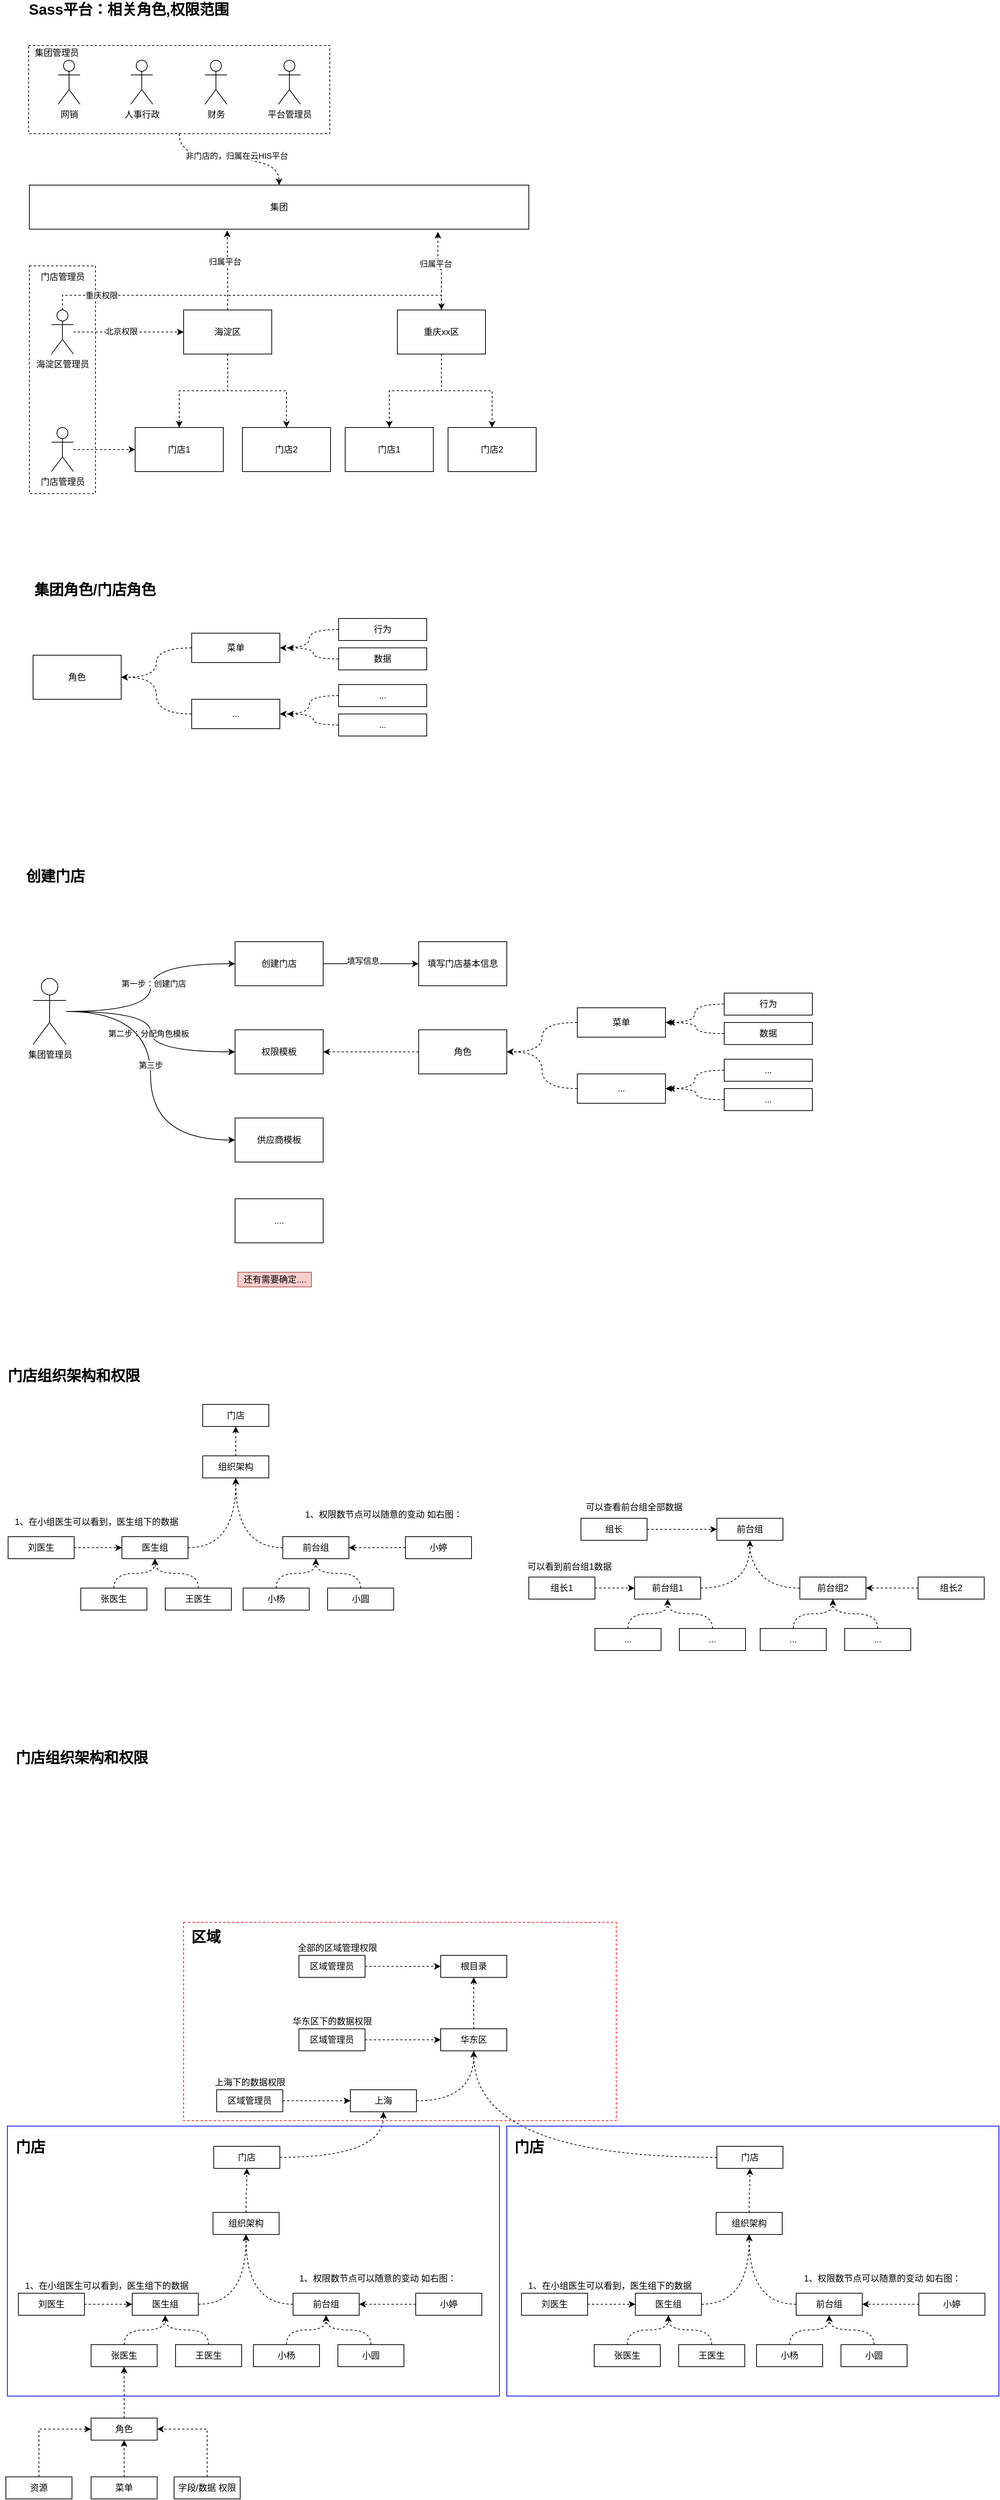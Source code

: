 <mxfile version="14.7.3" type="github">
  <diagram id="Bi-gjdyY0U7LMDahLdrq" name="第 1 页">
    <mxGraphModel dx="1127" dy="714" grid="1" gridSize="10" guides="1" tooltips="1" connect="1" arrows="1" fold="1" page="1" pageScale="1" pageWidth="827" pageHeight="1169" math="0" shadow="0">
      <root>
        <mxCell id="0" />
        <mxCell id="1" parent="0" />
        <mxCell id="o5gB7QCE0i1BiTsnKh6P-125" value="" style="rounded=0;whiteSpace=wrap;html=1;dashed=1;strokeColor=#FF0000;" vertex="1" parent="1">
          <mxGeometry x="290" y="2695" width="589" height="270" as="geometry" />
        </mxCell>
        <mxCell id="o5gB7QCE0i1BiTsnKh6P-124" value="" style="rounded=0;whiteSpace=wrap;html=1;strokeColor=#0000FF;" vertex="1" parent="1">
          <mxGeometry x="730" y="2972.5" width="670" height="367.5" as="geometry" />
        </mxCell>
        <mxCell id="o5gB7QCE0i1BiTsnKh6P-123" value="" style="rounded=0;whiteSpace=wrap;html=1;strokeColor=#0000FF;" vertex="1" parent="1">
          <mxGeometry x="50" y="2972.5" width="670" height="367.5" as="geometry" />
        </mxCell>
        <mxCell id="veMKRvSVrepSbo2_GfH5-52" value="" style="rounded=0;whiteSpace=wrap;html=1;dashed=1;" parent="1" vertex="1">
          <mxGeometry x="80" y="440" width="90" height="310" as="geometry" />
        </mxCell>
        <mxCell id="veMKRvSVrepSbo2_GfH5-7" style="edgeStyle=orthogonalEdgeStyle;rounded=0;orthogonalLoop=1;jettySize=auto;html=1;entryX=0.5;entryY=0;entryDx=0;entryDy=0;dashed=1;" parent="1" source="veMKRvSVrepSbo2_GfH5-1" target="veMKRvSVrepSbo2_GfH5-4" edge="1">
          <mxGeometry relative="1" as="geometry" />
        </mxCell>
        <mxCell id="veMKRvSVrepSbo2_GfH5-8" style="edgeStyle=orthogonalEdgeStyle;rounded=0;orthogonalLoop=1;jettySize=auto;html=1;dashed=1;" parent="1" source="veMKRvSVrepSbo2_GfH5-1" target="veMKRvSVrepSbo2_GfH5-5" edge="1">
          <mxGeometry relative="1" as="geometry" />
        </mxCell>
        <mxCell id="veMKRvSVrepSbo2_GfH5-55" style="edgeStyle=orthogonalEdgeStyle;rounded=0;orthogonalLoop=1;jettySize=auto;html=1;entryX=0.396;entryY=1.03;entryDx=0;entryDy=0;entryPerimeter=0;dashed=1;" parent="1" source="veMKRvSVrepSbo2_GfH5-1" target="veMKRvSVrepSbo2_GfH5-15" edge="1">
          <mxGeometry relative="1" as="geometry" />
        </mxCell>
        <mxCell id="veMKRvSVrepSbo2_GfH5-56" value="归属平台" style="edgeLabel;html=1;align=center;verticalAlign=middle;resizable=0;points=[];" parent="veMKRvSVrepSbo2_GfH5-55" vertex="1" connectable="0">
          <mxGeometry x="0.243" y="4" relative="1" as="geometry">
            <mxPoint y="1" as="offset" />
          </mxGeometry>
        </mxCell>
        <mxCell id="veMKRvSVrepSbo2_GfH5-1" value="海淀区" style="rounded=0;whiteSpace=wrap;html=1;" parent="1" vertex="1">
          <mxGeometry x="290" y="500" width="120" height="60" as="geometry" />
        </mxCell>
        <mxCell id="veMKRvSVrepSbo2_GfH5-32" value="" style="edgeStyle=orthogonalEdgeStyle;rounded=0;orthogonalLoop=1;jettySize=auto;html=1;dashed=1;" parent="1" source="veMKRvSVrepSbo2_GfH5-2" target="veMKRvSVrepSbo2_GfH5-31" edge="1">
          <mxGeometry relative="1" as="geometry" />
        </mxCell>
        <mxCell id="veMKRvSVrepSbo2_GfH5-33" style="edgeStyle=orthogonalEdgeStyle;rounded=0;orthogonalLoop=1;jettySize=auto;html=1;entryX=0.5;entryY=0;entryDx=0;entryDy=0;dashed=1;" parent="1" source="veMKRvSVrepSbo2_GfH5-2" target="veMKRvSVrepSbo2_GfH5-30" edge="1">
          <mxGeometry relative="1" as="geometry" />
        </mxCell>
        <mxCell id="veMKRvSVrepSbo2_GfH5-49" style="edgeStyle=orthogonalEdgeStyle;rounded=0;orthogonalLoop=1;jettySize=auto;html=1;entryX=0.818;entryY=1.061;entryDx=0;entryDy=0;entryPerimeter=0;dashed=1;" parent="1" source="veMKRvSVrepSbo2_GfH5-2" target="veMKRvSVrepSbo2_GfH5-15" edge="1">
          <mxGeometry relative="1" as="geometry" />
        </mxCell>
        <mxCell id="veMKRvSVrepSbo2_GfH5-51" value="归属平台" style="edgeLabel;html=1;align=center;verticalAlign=middle;resizable=0;points=[];" parent="veMKRvSVrepSbo2_GfH5-49" vertex="1" connectable="0">
          <mxGeometry x="0.283" y="3" relative="1" as="geometry">
            <mxPoint y="3" as="offset" />
          </mxGeometry>
        </mxCell>
        <mxCell id="veMKRvSVrepSbo2_GfH5-2" value="重庆xx区" style="rounded=0;whiteSpace=wrap;html=1;" parent="1" vertex="1">
          <mxGeometry x="581" y="500" width="120" height="60" as="geometry" />
        </mxCell>
        <mxCell id="veMKRvSVrepSbo2_GfH5-4" value="门店1" style="rounded=0;whiteSpace=wrap;html=1;" parent="1" vertex="1">
          <mxGeometry x="224" y="660" width="120" height="60" as="geometry" />
        </mxCell>
        <mxCell id="veMKRvSVrepSbo2_GfH5-5" value="门店2" style="rounded=0;whiteSpace=wrap;html=1;" parent="1" vertex="1">
          <mxGeometry x="370" y="660" width="120" height="60" as="geometry" />
        </mxCell>
        <mxCell id="veMKRvSVrepSbo2_GfH5-14" style="edgeStyle=orthogonalEdgeStyle;rounded=0;orthogonalLoop=1;jettySize=auto;html=1;entryX=0;entryY=0.5;entryDx=0;entryDy=0;dashed=1;" parent="1" source="veMKRvSVrepSbo2_GfH5-10" target="veMKRvSVrepSbo2_GfH5-1" edge="1">
          <mxGeometry relative="1" as="geometry" />
        </mxCell>
        <mxCell id="veMKRvSVrepSbo2_GfH5-35" value="北京权限" style="edgeLabel;html=1;align=center;verticalAlign=middle;resizable=0;points=[];" parent="veMKRvSVrepSbo2_GfH5-14" vertex="1" connectable="0">
          <mxGeometry x="-0.141" y="1" relative="1" as="geometry">
            <mxPoint as="offset" />
          </mxGeometry>
        </mxCell>
        <mxCell id="veMKRvSVrepSbo2_GfH5-45" style="edgeStyle=orthogonalEdgeStyle;rounded=0;orthogonalLoop=1;jettySize=auto;html=1;entryX=0.5;entryY=0;entryDx=0;entryDy=0;dashed=1;" parent="1" source="veMKRvSVrepSbo2_GfH5-10" target="veMKRvSVrepSbo2_GfH5-2" edge="1">
          <mxGeometry relative="1" as="geometry">
            <Array as="points">
              <mxPoint x="190" y="480" />
              <mxPoint x="640" y="480" />
            </Array>
          </mxGeometry>
        </mxCell>
        <mxCell id="veMKRvSVrepSbo2_GfH5-47" value="重庆权限" style="edgeLabel;html=1;align=center;verticalAlign=middle;resizable=0;points=[];" parent="veMKRvSVrepSbo2_GfH5-45" vertex="1" connectable="0">
          <mxGeometry x="-0.737" y="1" relative="1" as="geometry">
            <mxPoint y="1" as="offset" />
          </mxGeometry>
        </mxCell>
        <mxCell id="veMKRvSVrepSbo2_GfH5-10" value="&lt;span&gt;海淀区管理员&lt;/span&gt;" style="shape=umlActor;verticalLabelPosition=bottom;verticalAlign=top;html=1;outlineConnect=0;" parent="1" vertex="1">
          <mxGeometry x="110" y="500" width="30" height="60" as="geometry" />
        </mxCell>
        <mxCell id="veMKRvSVrepSbo2_GfH5-15" value="集团" style="rounded=0;whiteSpace=wrap;html=1;" parent="1" vertex="1">
          <mxGeometry x="80" y="330" width="680" height="60" as="geometry" />
        </mxCell>
        <mxCell id="veMKRvSVrepSbo2_GfH5-23" value="" style="group" parent="1" vertex="1" connectable="0">
          <mxGeometry x="79" y="140" width="410" height="120" as="geometry" />
        </mxCell>
        <mxCell id="veMKRvSVrepSbo2_GfH5-22" value="" style="rounded=0;whiteSpace=wrap;html=1;dashed=1;" parent="veMKRvSVrepSbo2_GfH5-23" vertex="1">
          <mxGeometry width="410" height="120" as="geometry" />
        </mxCell>
        <mxCell id="veMKRvSVrepSbo2_GfH5-18" value="网销" style="shape=umlActor;verticalLabelPosition=bottom;verticalAlign=top;html=1;outlineConnect=0;" parent="veMKRvSVrepSbo2_GfH5-23" vertex="1">
          <mxGeometry x="40" y="20" width="30" height="60" as="geometry" />
        </mxCell>
        <mxCell id="veMKRvSVrepSbo2_GfH5-19" value="人事行政" style="shape=umlActor;verticalLabelPosition=bottom;verticalAlign=top;html=1;outlineConnect=0;" parent="veMKRvSVrepSbo2_GfH5-23" vertex="1">
          <mxGeometry x="139" y="20" width="30" height="60" as="geometry" />
        </mxCell>
        <mxCell id="veMKRvSVrepSbo2_GfH5-20" value="财务" style="shape=umlActor;verticalLabelPosition=bottom;verticalAlign=top;html=1;outlineConnect=0;" parent="veMKRvSVrepSbo2_GfH5-23" vertex="1">
          <mxGeometry x="240" y="20" width="30" height="60" as="geometry" />
        </mxCell>
        <mxCell id="veMKRvSVrepSbo2_GfH5-21" value="平台管理员" style="shape=umlActor;verticalLabelPosition=bottom;verticalAlign=top;html=1;outlineConnect=0;" parent="veMKRvSVrepSbo2_GfH5-23" vertex="1">
          <mxGeometry x="340" y="20" width="30" height="60" as="geometry" />
        </mxCell>
        <mxCell id="veMKRvSVrepSbo2_GfH5-54" value="集团管理员" style="text;html=1;align=center;verticalAlign=middle;resizable=0;points=[];autosize=1;strokeColor=none;" parent="veMKRvSVrepSbo2_GfH5-23" vertex="1">
          <mxGeometry x="-2" width="80" height="20" as="geometry" />
        </mxCell>
        <mxCell id="veMKRvSVrepSbo2_GfH5-24" style="edgeStyle=orthogonalEdgeStyle;rounded=0;orthogonalLoop=1;jettySize=auto;html=1;dashed=1;curved=1;" parent="1" source="veMKRvSVrepSbo2_GfH5-22" target="veMKRvSVrepSbo2_GfH5-15" edge="1">
          <mxGeometry relative="1" as="geometry" />
        </mxCell>
        <mxCell id="veMKRvSVrepSbo2_GfH5-25" value="非门店的，归属在云HIS平台" style="edgeLabel;html=1;align=center;verticalAlign=middle;resizable=0;points=[];" parent="veMKRvSVrepSbo2_GfH5-24" vertex="1" connectable="0">
          <mxGeometry x="0.099" relative="1" as="geometry">
            <mxPoint y="-5" as="offset" />
          </mxGeometry>
        </mxCell>
        <mxCell id="veMKRvSVrepSbo2_GfH5-29" style="edgeStyle=orthogonalEdgeStyle;curved=1;rounded=0;orthogonalLoop=1;jettySize=auto;html=1;dashed=1;" parent="1" source="veMKRvSVrepSbo2_GfH5-26" target="veMKRvSVrepSbo2_GfH5-4" edge="1">
          <mxGeometry relative="1" as="geometry" />
        </mxCell>
        <mxCell id="veMKRvSVrepSbo2_GfH5-26" value="&lt;span&gt;门店管理员&lt;/span&gt;" style="shape=umlActor;verticalLabelPosition=bottom;verticalAlign=top;html=1;outlineConnect=0;" parent="1" vertex="1">
          <mxGeometry x="110" y="660" width="30" height="60" as="geometry" />
        </mxCell>
        <mxCell id="veMKRvSVrepSbo2_GfH5-30" value="门店1" style="rounded=0;whiteSpace=wrap;html=1;" parent="1" vertex="1">
          <mxGeometry x="510" y="660" width="120" height="60" as="geometry" />
        </mxCell>
        <mxCell id="veMKRvSVrepSbo2_GfH5-31" value="门店2" style="rounded=0;whiteSpace=wrap;html=1;" parent="1" vertex="1">
          <mxGeometry x="650" y="660" width="120" height="60" as="geometry" />
        </mxCell>
        <mxCell id="veMKRvSVrepSbo2_GfH5-53" value="门店管理员" style="text;html=1;align=center;verticalAlign=middle;resizable=0;points=[];autosize=1;strokeColor=none;" parent="1" vertex="1">
          <mxGeometry x="85" y="445" width="80" height="20" as="geometry" />
        </mxCell>
        <mxCell id="qbsm4ZvcZ_Kqgvfo2rhz-3" value="角色" style="rounded=0;whiteSpace=wrap;html=1;" parent="1" vertex="1">
          <mxGeometry x="85" y="970" width="120" height="60" as="geometry" />
        </mxCell>
        <mxCell id="qbsm4ZvcZ_Kqgvfo2rhz-27" style="edgeStyle=orthogonalEdgeStyle;curved=1;rounded=0;orthogonalLoop=1;jettySize=auto;html=1;entryX=1;entryY=0.5;entryDx=0;entryDy=0;dashed=1;" parent="1" source="qbsm4ZvcZ_Kqgvfo2rhz-5" target="qbsm4ZvcZ_Kqgvfo2rhz-3" edge="1">
          <mxGeometry relative="1" as="geometry" />
        </mxCell>
        <mxCell id="qbsm4ZvcZ_Kqgvfo2rhz-5" value="菜单" style="rounded=0;whiteSpace=wrap;html=1;" parent="1" vertex="1">
          <mxGeometry x="301" y="940" width="120" height="40" as="geometry" />
        </mxCell>
        <mxCell id="qbsm4ZvcZ_Kqgvfo2rhz-8" style="edgeStyle=orthogonalEdgeStyle;rounded=0;orthogonalLoop=1;jettySize=auto;html=1;entryX=1;entryY=0.5;entryDx=0;entryDy=0;dashed=1;curved=1;" parent="1" source="qbsm4ZvcZ_Kqgvfo2rhz-6" target="qbsm4ZvcZ_Kqgvfo2rhz-5" edge="1">
          <mxGeometry relative="1" as="geometry" />
        </mxCell>
        <mxCell id="qbsm4ZvcZ_Kqgvfo2rhz-6" value="行为" style="rounded=0;whiteSpace=wrap;html=1;" parent="1" vertex="1">
          <mxGeometry x="501" y="920" width="120" height="30" as="geometry" />
        </mxCell>
        <mxCell id="qbsm4ZvcZ_Kqgvfo2rhz-9" style="edgeStyle=orthogonalEdgeStyle;curved=1;rounded=0;orthogonalLoop=1;jettySize=auto;html=1;dashed=1;" parent="1" source="qbsm4ZvcZ_Kqgvfo2rhz-7" edge="1">
          <mxGeometry relative="1" as="geometry">
            <mxPoint x="431" y="960" as="targetPoint" />
          </mxGeometry>
        </mxCell>
        <mxCell id="qbsm4ZvcZ_Kqgvfo2rhz-7" value="数据" style="rounded=0;whiteSpace=wrap;html=1;" parent="1" vertex="1">
          <mxGeometry x="501" y="960" width="120" height="30" as="geometry" />
        </mxCell>
        <mxCell id="qbsm4ZvcZ_Kqgvfo2rhz-28" style="edgeStyle=orthogonalEdgeStyle;curved=1;rounded=0;orthogonalLoop=1;jettySize=auto;html=1;entryX=1;entryY=0.5;entryDx=0;entryDy=0;dashed=1;" parent="1" source="qbsm4ZvcZ_Kqgvfo2rhz-22" target="qbsm4ZvcZ_Kqgvfo2rhz-3" edge="1">
          <mxGeometry relative="1" as="geometry" />
        </mxCell>
        <mxCell id="qbsm4ZvcZ_Kqgvfo2rhz-22" value="..." style="rounded=0;whiteSpace=wrap;html=1;" parent="1" vertex="1">
          <mxGeometry x="301" y="1030" width="120" height="40" as="geometry" />
        </mxCell>
        <mxCell id="qbsm4ZvcZ_Kqgvfo2rhz-23" style="edgeStyle=orthogonalEdgeStyle;rounded=0;orthogonalLoop=1;jettySize=auto;html=1;entryX=1;entryY=0.5;entryDx=0;entryDy=0;dashed=1;curved=1;" parent="1" source="qbsm4ZvcZ_Kqgvfo2rhz-24" target="qbsm4ZvcZ_Kqgvfo2rhz-22" edge="1">
          <mxGeometry relative="1" as="geometry" />
        </mxCell>
        <mxCell id="qbsm4ZvcZ_Kqgvfo2rhz-24" value="..." style="rounded=0;whiteSpace=wrap;html=1;" parent="1" vertex="1">
          <mxGeometry x="501" y="1010" width="120" height="30" as="geometry" />
        </mxCell>
        <mxCell id="qbsm4ZvcZ_Kqgvfo2rhz-25" style="edgeStyle=orthogonalEdgeStyle;curved=1;rounded=0;orthogonalLoop=1;jettySize=auto;html=1;dashed=1;" parent="1" source="qbsm4ZvcZ_Kqgvfo2rhz-26" edge="1">
          <mxGeometry relative="1" as="geometry">
            <mxPoint x="431" y="1050" as="targetPoint" />
          </mxGeometry>
        </mxCell>
        <mxCell id="qbsm4ZvcZ_Kqgvfo2rhz-26" value="..." style="rounded=0;whiteSpace=wrap;html=1;" parent="1" vertex="1">
          <mxGeometry x="501" y="1050" width="120" height="30" as="geometry" />
        </mxCell>
        <mxCell id="qbsm4ZvcZ_Kqgvfo2rhz-30" value="&lt;span style=&quot;font-size: 20px&quot;&gt;&lt;b&gt;集团角色/门店角色&lt;/b&gt;&lt;/span&gt;" style="text;html=1;align=center;verticalAlign=middle;resizable=0;points=[];autosize=1;strokeColor=none;" parent="1" vertex="1">
          <mxGeometry x="79" y="870" width="180" height="20" as="geometry" />
        </mxCell>
        <mxCell id="qbsm4ZvcZ_Kqgvfo2rhz-47" style="edgeStyle=orthogonalEdgeStyle;curved=1;rounded=0;orthogonalLoop=1;jettySize=auto;html=1;" parent="1" source="qbsm4ZvcZ_Kqgvfo2rhz-71" target="qbsm4ZvcZ_Kqgvfo2rhz-46" edge="1">
          <mxGeometry relative="1" as="geometry">
            <mxPoint x="189" y="1410" as="sourcePoint" />
          </mxGeometry>
        </mxCell>
        <mxCell id="qbsm4ZvcZ_Kqgvfo2rhz-48" value="第一步：创建门店" style="edgeLabel;html=1;align=center;verticalAlign=middle;resizable=0;points=[];" parent="qbsm4ZvcZ_Kqgvfo2rhz-47" vertex="1" connectable="0">
          <mxGeometry x="0.02" y="-4" relative="1" as="geometry">
            <mxPoint y="-3" as="offset" />
          </mxGeometry>
        </mxCell>
        <mxCell id="qbsm4ZvcZ_Kqgvfo2rhz-69" style="edgeStyle=orthogonalEdgeStyle;curved=1;rounded=0;orthogonalLoop=1;jettySize=auto;html=1;entryX=0;entryY=0.5;entryDx=0;entryDy=0;" parent="1" source="qbsm4ZvcZ_Kqgvfo2rhz-71" target="qbsm4ZvcZ_Kqgvfo2rhz-52" edge="1">
          <mxGeometry relative="1" as="geometry">
            <mxPoint x="189" y="1410" as="sourcePoint" />
          </mxGeometry>
        </mxCell>
        <mxCell id="qbsm4ZvcZ_Kqgvfo2rhz-70" value="第二步：分配角色模板" style="edgeLabel;html=1;align=center;verticalAlign=middle;resizable=0;points=[];" parent="qbsm4ZvcZ_Kqgvfo2rhz-69" vertex="1" connectable="0">
          <mxGeometry x="0.014" y="-3" relative="1" as="geometry">
            <mxPoint as="offset" />
          </mxGeometry>
        </mxCell>
        <mxCell id="qbsm4ZvcZ_Kqgvfo2rhz-44" value="&lt;span style=&quot;font-size: 20px&quot;&gt;&lt;b&gt;创建门店&lt;/b&gt;&lt;/span&gt;" style="text;html=1;align=center;verticalAlign=middle;resizable=0;points=[];autosize=1;strokeColor=none;" parent="1" vertex="1">
          <mxGeometry x="65" y="1260" width="100" height="20" as="geometry" />
        </mxCell>
        <mxCell id="qbsm4ZvcZ_Kqgvfo2rhz-45" value="&lt;span style=&quot;font-size: 20px&quot;&gt;&lt;b&gt;Sass平台：相关角色,权限范围&lt;/b&gt;&lt;/span&gt;" style="text;html=1;align=center;verticalAlign=middle;resizable=0;points=[];autosize=1;strokeColor=none;" parent="1" vertex="1">
          <mxGeometry x="70" y="80" width="290" height="20" as="geometry" />
        </mxCell>
        <mxCell id="qbsm4ZvcZ_Kqgvfo2rhz-50" style="edgeStyle=orthogonalEdgeStyle;curved=1;rounded=0;orthogonalLoop=1;jettySize=auto;html=1;entryX=0;entryY=0.5;entryDx=0;entryDy=0;" parent="1" source="qbsm4ZvcZ_Kqgvfo2rhz-46" target="qbsm4ZvcZ_Kqgvfo2rhz-49" edge="1">
          <mxGeometry relative="1" as="geometry" />
        </mxCell>
        <mxCell id="qbsm4ZvcZ_Kqgvfo2rhz-51" value="填写信息" style="edgeLabel;html=1;align=center;verticalAlign=middle;resizable=0;points=[];" parent="qbsm4ZvcZ_Kqgvfo2rhz-50" vertex="1" connectable="0">
          <mxGeometry x="-0.169" y="4" relative="1" as="geometry">
            <mxPoint as="offset" />
          </mxGeometry>
        </mxCell>
        <mxCell id="qbsm4ZvcZ_Kqgvfo2rhz-46" value="创建门店" style="rounded=0;whiteSpace=wrap;html=1;" parent="1" vertex="1">
          <mxGeometry x="360" y="1360" width="120" height="60" as="geometry" />
        </mxCell>
        <mxCell id="qbsm4ZvcZ_Kqgvfo2rhz-49" value="填写门店基本信息" style="rounded=0;whiteSpace=wrap;html=1;" parent="1" vertex="1">
          <mxGeometry x="610" y="1360" width="120" height="60" as="geometry" />
        </mxCell>
        <mxCell id="qbsm4ZvcZ_Kqgvfo2rhz-52" value="权限模板" style="rounded=0;whiteSpace=wrap;html=1;" parent="1" vertex="1">
          <mxGeometry x="360" y="1480" width="120" height="60" as="geometry" />
        </mxCell>
        <mxCell id="qbsm4ZvcZ_Kqgvfo2rhz-68" style="edgeStyle=orthogonalEdgeStyle;curved=1;rounded=0;orthogonalLoop=1;jettySize=auto;html=1;dashed=1;" parent="1" source="qbsm4ZvcZ_Kqgvfo2rhz-54" target="qbsm4ZvcZ_Kqgvfo2rhz-52" edge="1">
          <mxGeometry relative="1" as="geometry" />
        </mxCell>
        <mxCell id="qbsm4ZvcZ_Kqgvfo2rhz-54" value="角色" style="rounded=0;whiteSpace=wrap;html=1;" parent="1" vertex="1">
          <mxGeometry x="610" y="1480" width="120" height="60" as="geometry" />
        </mxCell>
        <mxCell id="qbsm4ZvcZ_Kqgvfo2rhz-55" style="edgeStyle=orthogonalEdgeStyle;curved=1;rounded=0;orthogonalLoop=1;jettySize=auto;html=1;entryX=1;entryY=0.5;entryDx=0;entryDy=0;dashed=1;" parent="1" source="qbsm4ZvcZ_Kqgvfo2rhz-56" target="qbsm4ZvcZ_Kqgvfo2rhz-54" edge="1">
          <mxGeometry relative="1" as="geometry" />
        </mxCell>
        <mxCell id="qbsm4ZvcZ_Kqgvfo2rhz-56" value="菜单" style="rounded=0;whiteSpace=wrap;html=1;" parent="1" vertex="1">
          <mxGeometry x="826" y="1450" width="120" height="40" as="geometry" />
        </mxCell>
        <mxCell id="qbsm4ZvcZ_Kqgvfo2rhz-57" style="edgeStyle=orthogonalEdgeStyle;rounded=0;orthogonalLoop=1;jettySize=auto;html=1;entryX=1;entryY=0.5;entryDx=0;entryDy=0;dashed=1;curved=1;" parent="1" source="qbsm4ZvcZ_Kqgvfo2rhz-58" target="qbsm4ZvcZ_Kqgvfo2rhz-56" edge="1">
          <mxGeometry relative="1" as="geometry" />
        </mxCell>
        <mxCell id="qbsm4ZvcZ_Kqgvfo2rhz-58" value="行为" style="rounded=0;whiteSpace=wrap;html=1;" parent="1" vertex="1">
          <mxGeometry x="1026" y="1430" width="120" height="30" as="geometry" />
        </mxCell>
        <mxCell id="qbsm4ZvcZ_Kqgvfo2rhz-59" style="edgeStyle=orthogonalEdgeStyle;curved=1;rounded=0;orthogonalLoop=1;jettySize=auto;html=1;dashed=1;" parent="1" source="qbsm4ZvcZ_Kqgvfo2rhz-60" edge="1">
          <mxGeometry relative="1" as="geometry">
            <mxPoint x="950" y="1470" as="targetPoint" />
          </mxGeometry>
        </mxCell>
        <mxCell id="qbsm4ZvcZ_Kqgvfo2rhz-60" value="数据" style="rounded=0;whiteSpace=wrap;html=1;" parent="1" vertex="1">
          <mxGeometry x="1026" y="1470" width="120" height="30" as="geometry" />
        </mxCell>
        <mxCell id="qbsm4ZvcZ_Kqgvfo2rhz-61" style="edgeStyle=orthogonalEdgeStyle;curved=1;rounded=0;orthogonalLoop=1;jettySize=auto;html=1;entryX=1;entryY=0.5;entryDx=0;entryDy=0;dashed=1;" parent="1" source="qbsm4ZvcZ_Kqgvfo2rhz-62" target="qbsm4ZvcZ_Kqgvfo2rhz-54" edge="1">
          <mxGeometry relative="1" as="geometry" />
        </mxCell>
        <mxCell id="qbsm4ZvcZ_Kqgvfo2rhz-62" value="..." style="rounded=0;whiteSpace=wrap;html=1;" parent="1" vertex="1">
          <mxGeometry x="826" y="1540" width="120" height="40" as="geometry" />
        </mxCell>
        <mxCell id="qbsm4ZvcZ_Kqgvfo2rhz-63" style="edgeStyle=orthogonalEdgeStyle;rounded=0;orthogonalLoop=1;jettySize=auto;html=1;entryX=1;entryY=0.5;entryDx=0;entryDy=0;dashed=1;curved=1;" parent="1" source="qbsm4ZvcZ_Kqgvfo2rhz-64" target="qbsm4ZvcZ_Kqgvfo2rhz-62" edge="1">
          <mxGeometry relative="1" as="geometry" />
        </mxCell>
        <mxCell id="qbsm4ZvcZ_Kqgvfo2rhz-64" value="..." style="rounded=0;whiteSpace=wrap;html=1;" parent="1" vertex="1">
          <mxGeometry x="1026" y="1520" width="120" height="30" as="geometry" />
        </mxCell>
        <mxCell id="qbsm4ZvcZ_Kqgvfo2rhz-65" style="edgeStyle=orthogonalEdgeStyle;curved=1;rounded=0;orthogonalLoop=1;jettySize=auto;html=1;dashed=1;" parent="1" source="qbsm4ZvcZ_Kqgvfo2rhz-66" edge="1">
          <mxGeometry relative="1" as="geometry">
            <mxPoint x="950" y="1560" as="targetPoint" />
          </mxGeometry>
        </mxCell>
        <mxCell id="qbsm4ZvcZ_Kqgvfo2rhz-66" value="..." style="rounded=0;whiteSpace=wrap;html=1;" parent="1" vertex="1">
          <mxGeometry x="1026" y="1560" width="120" height="30" as="geometry" />
        </mxCell>
        <mxCell id="qbsm4ZvcZ_Kqgvfo2rhz-73" style="edgeStyle=orthogonalEdgeStyle;curved=1;rounded=0;orthogonalLoop=1;jettySize=auto;html=1;entryX=0;entryY=0.5;entryDx=0;entryDy=0;" parent="1" source="qbsm4ZvcZ_Kqgvfo2rhz-71" target="qbsm4ZvcZ_Kqgvfo2rhz-74" edge="1">
          <mxGeometry relative="1" as="geometry">
            <mxPoint x="360" y="1650" as="targetPoint" />
          </mxGeometry>
        </mxCell>
        <mxCell id="qbsm4ZvcZ_Kqgvfo2rhz-77" value="第三步" style="edgeLabel;html=1;align=center;verticalAlign=middle;resizable=0;points=[];" parent="qbsm4ZvcZ_Kqgvfo2rhz-73" vertex="1" connectable="0">
          <mxGeometry x="-0.072" relative="1" as="geometry">
            <mxPoint as="offset" />
          </mxGeometry>
        </mxCell>
        <mxCell id="qbsm4ZvcZ_Kqgvfo2rhz-71" value="集团管理员" style="shape=umlActor;verticalLabelPosition=bottom;verticalAlign=top;html=1;outlineConnect=0;" parent="1" vertex="1">
          <mxGeometry x="85" y="1410" width="45" height="90" as="geometry" />
        </mxCell>
        <mxCell id="qbsm4ZvcZ_Kqgvfo2rhz-74" value="供应商模板" style="rounded=0;whiteSpace=wrap;html=1;" parent="1" vertex="1">
          <mxGeometry x="360" y="1600" width="120" height="60" as="geometry" />
        </mxCell>
        <mxCell id="qbsm4ZvcZ_Kqgvfo2rhz-76" value="...." style="rounded=0;whiteSpace=wrap;html=1;" parent="1" vertex="1">
          <mxGeometry x="360" y="1710" width="120" height="60" as="geometry" />
        </mxCell>
        <mxCell id="qbsm4ZvcZ_Kqgvfo2rhz-78" value="还有需要确定...." style="text;html=1;align=center;verticalAlign=middle;resizable=0;points=[];autosize=1;strokeColor=#b85450;fillColor=#f8cecc;" parent="1" vertex="1">
          <mxGeometry x="364" y="1810" width="100" height="20" as="geometry" />
        </mxCell>
        <mxCell id="o5gB7QCE0i1BiTsnKh6P-50" style="edgeStyle=orthogonalEdgeStyle;curved=1;rounded=0;orthogonalLoop=1;jettySize=auto;html=1;dashed=1;" edge="1" parent="1" source="o5gB7QCE0i1BiTsnKh6P-1" target="o5gB7QCE0i1BiTsnKh6P-49">
          <mxGeometry relative="1" as="geometry" />
        </mxCell>
        <mxCell id="o5gB7QCE0i1BiTsnKh6P-1" value="组织架构" style="rounded=0;whiteSpace=wrap;html=1;" vertex="1" parent="1">
          <mxGeometry x="316" y="2060" width="90" height="30" as="geometry" />
        </mxCell>
        <mxCell id="o5gB7QCE0i1BiTsnKh6P-22" style="edgeStyle=orthogonalEdgeStyle;curved=1;rounded=0;orthogonalLoop=1;jettySize=auto;html=1;entryX=0.5;entryY=1;entryDx=0;entryDy=0;dashed=1;" edge="1" parent="1" source="o5gB7QCE0i1BiTsnKh6P-4" target="o5gB7QCE0i1BiTsnKh6P-1">
          <mxGeometry relative="1" as="geometry" />
        </mxCell>
        <mxCell id="o5gB7QCE0i1BiTsnKh6P-4" value="医生组" style="rounded=0;whiteSpace=wrap;html=1;" vertex="1" parent="1">
          <mxGeometry x="206" y="2170" width="90" height="30" as="geometry" />
        </mxCell>
        <mxCell id="o5gB7QCE0i1BiTsnKh6P-21" style="edgeStyle=orthogonalEdgeStyle;curved=1;rounded=0;orthogonalLoop=1;jettySize=auto;html=1;dashed=1;" edge="1" parent="1" source="o5gB7QCE0i1BiTsnKh6P-5" target="o5gB7QCE0i1BiTsnKh6P-1">
          <mxGeometry relative="1" as="geometry" />
        </mxCell>
        <mxCell id="o5gB7QCE0i1BiTsnKh6P-5" value="前台组" style="rounded=0;whiteSpace=wrap;html=1;" vertex="1" parent="1">
          <mxGeometry x="425" y="2170" width="90" height="30" as="geometry" />
        </mxCell>
        <mxCell id="o5gB7QCE0i1BiTsnKh6P-11" style="edgeStyle=orthogonalEdgeStyle;rounded=0;orthogonalLoop=1;jettySize=auto;html=1;curved=1;dashed=1;" edge="1" parent="1" source="o5gB7QCE0i1BiTsnKh6P-6" target="o5gB7QCE0i1BiTsnKh6P-4">
          <mxGeometry relative="1" as="geometry" />
        </mxCell>
        <mxCell id="o5gB7QCE0i1BiTsnKh6P-6" value="王医生" style="rounded=0;whiteSpace=wrap;html=1;" vertex="1" parent="1">
          <mxGeometry x="265" y="2240" width="90" height="30" as="geometry" />
        </mxCell>
        <mxCell id="o5gB7QCE0i1BiTsnKh6P-10" style="edgeStyle=orthogonalEdgeStyle;rounded=0;orthogonalLoop=1;jettySize=auto;html=1;entryX=0.5;entryY=1;entryDx=0;entryDy=0;curved=1;dashed=1;" edge="1" parent="1" source="o5gB7QCE0i1BiTsnKh6P-7" target="o5gB7QCE0i1BiTsnKh6P-4">
          <mxGeometry relative="1" as="geometry" />
        </mxCell>
        <mxCell id="o5gB7QCE0i1BiTsnKh6P-7" value="张医生" style="rounded=0;whiteSpace=wrap;html=1;" vertex="1" parent="1">
          <mxGeometry x="150" y="2240" width="90" height="30" as="geometry" />
        </mxCell>
        <mxCell id="o5gB7QCE0i1BiTsnKh6P-12" style="edgeStyle=orthogonalEdgeStyle;curved=1;rounded=0;orthogonalLoop=1;jettySize=auto;html=1;dashed=1;" edge="1" parent="1" source="o5gB7QCE0i1BiTsnKh6P-8" target="o5gB7QCE0i1BiTsnKh6P-5">
          <mxGeometry relative="1" as="geometry" />
        </mxCell>
        <mxCell id="o5gB7QCE0i1BiTsnKh6P-8" value="小杨" style="rounded=0;whiteSpace=wrap;html=1;" vertex="1" parent="1">
          <mxGeometry x="371" y="2240" width="90" height="30" as="geometry" />
        </mxCell>
        <mxCell id="o5gB7QCE0i1BiTsnKh6P-13" style="edgeStyle=orthogonalEdgeStyle;curved=1;rounded=0;orthogonalLoop=1;jettySize=auto;html=1;dashed=1;" edge="1" parent="1" source="o5gB7QCE0i1BiTsnKh6P-9" target="o5gB7QCE0i1BiTsnKh6P-5">
          <mxGeometry relative="1" as="geometry" />
        </mxCell>
        <mxCell id="o5gB7QCE0i1BiTsnKh6P-9" value="小圆" style="rounded=0;whiteSpace=wrap;html=1;" vertex="1" parent="1">
          <mxGeometry x="486" y="2240" width="90" height="30" as="geometry" />
        </mxCell>
        <mxCell id="o5gB7QCE0i1BiTsnKh6P-16" style="edgeStyle=orthogonalEdgeStyle;curved=1;rounded=0;orthogonalLoop=1;jettySize=auto;html=1;entryX=0;entryY=0.5;entryDx=0;entryDy=0;dashed=1;" edge="1" parent="1" source="o5gB7QCE0i1BiTsnKh6P-15" target="o5gB7QCE0i1BiTsnKh6P-4">
          <mxGeometry relative="1" as="geometry" />
        </mxCell>
        <mxCell id="o5gB7QCE0i1BiTsnKh6P-15" value="刘医生" style="rounded=0;whiteSpace=wrap;html=1;" vertex="1" parent="1">
          <mxGeometry x="51" y="2170" width="90" height="30" as="geometry" />
        </mxCell>
        <mxCell id="o5gB7QCE0i1BiTsnKh6P-18" style="edgeStyle=orthogonalEdgeStyle;curved=1;rounded=0;orthogonalLoop=1;jettySize=auto;html=1;dashed=1;" edge="1" parent="1" source="o5gB7QCE0i1BiTsnKh6P-17" target="o5gB7QCE0i1BiTsnKh6P-5">
          <mxGeometry relative="1" as="geometry" />
        </mxCell>
        <mxCell id="o5gB7QCE0i1BiTsnKh6P-17" value="小婷" style="rounded=0;whiteSpace=wrap;html=1;" vertex="1" parent="1">
          <mxGeometry x="592" y="2170" width="90" height="30" as="geometry" />
        </mxCell>
        <mxCell id="o5gB7QCE0i1BiTsnKh6P-19" value="1、在小组医生可以看到，医生组下的数据" style="text;html=1;align=center;verticalAlign=middle;resizable=0;points=[];autosize=1;strokeColor=none;" vertex="1" parent="1">
          <mxGeometry x="51" y="2140" width="240" height="20" as="geometry" />
        </mxCell>
        <mxCell id="o5gB7QCE0i1BiTsnKh6P-23" value="1、权限数节点可以随意的变动 如右图：" style="text;html=1;align=center;verticalAlign=middle;resizable=0;points=[];autosize=1;strokeColor=none;" vertex="1" parent="1">
          <mxGeometry x="447" y="2130" width="230" height="20" as="geometry" />
        </mxCell>
        <mxCell id="o5gB7QCE0i1BiTsnKh6P-40" style="edgeStyle=orthogonalEdgeStyle;curved=1;rounded=0;orthogonalLoop=1;jettySize=auto;html=1;entryX=0.5;entryY=1;entryDx=0;entryDy=0;dashed=1;" edge="1" parent="1" source="o5gB7QCE0i1BiTsnKh6P-25" target="o5gB7QCE0i1BiTsnKh6P-39">
          <mxGeometry relative="1" as="geometry" />
        </mxCell>
        <mxCell id="o5gB7QCE0i1BiTsnKh6P-25" value="前台组1" style="rounded=0;whiteSpace=wrap;html=1;" vertex="1" parent="1">
          <mxGeometry x="904" y="2225" width="90" height="30" as="geometry" />
        </mxCell>
        <mxCell id="o5gB7QCE0i1BiTsnKh6P-26" style="edgeStyle=orthogonalEdgeStyle;curved=1;rounded=0;orthogonalLoop=1;jettySize=auto;html=1;dashed=1;" edge="1" parent="1" source="o5gB7QCE0i1BiTsnKh6P-27" target="o5gB7QCE0i1BiTsnKh6P-25">
          <mxGeometry relative="1" as="geometry" />
        </mxCell>
        <mxCell id="o5gB7QCE0i1BiTsnKh6P-27" value="..." style="rounded=0;whiteSpace=wrap;html=1;" vertex="1" parent="1">
          <mxGeometry x="850" y="2295" width="90" height="30" as="geometry" />
        </mxCell>
        <mxCell id="o5gB7QCE0i1BiTsnKh6P-28" style="edgeStyle=orthogonalEdgeStyle;curved=1;rounded=0;orthogonalLoop=1;jettySize=auto;html=1;dashed=1;" edge="1" parent="1" source="o5gB7QCE0i1BiTsnKh6P-29" target="o5gB7QCE0i1BiTsnKh6P-25">
          <mxGeometry relative="1" as="geometry" />
        </mxCell>
        <mxCell id="o5gB7QCE0i1BiTsnKh6P-29" value="..." style="rounded=0;whiteSpace=wrap;html=1;" vertex="1" parent="1">
          <mxGeometry x="965" y="2295" width="90" height="30" as="geometry" />
        </mxCell>
        <mxCell id="o5gB7QCE0i1BiTsnKh6P-30" style="edgeStyle=orthogonalEdgeStyle;curved=1;rounded=0;orthogonalLoop=1;jettySize=auto;html=1;dashed=1;" edge="1" parent="1" source="o5gB7QCE0i1BiTsnKh6P-31" target="o5gB7QCE0i1BiTsnKh6P-25">
          <mxGeometry relative="1" as="geometry" />
        </mxCell>
        <mxCell id="o5gB7QCE0i1BiTsnKh6P-31" value="组长1" style="rounded=0;whiteSpace=wrap;html=1;" vertex="1" parent="1">
          <mxGeometry x="760" y="2225" width="90" height="30" as="geometry" />
        </mxCell>
        <mxCell id="o5gB7QCE0i1BiTsnKh6P-41" style="edgeStyle=orthogonalEdgeStyle;curved=1;rounded=0;orthogonalLoop=1;jettySize=auto;html=1;dashed=1;" edge="1" parent="1" source="o5gB7QCE0i1BiTsnKh6P-32">
          <mxGeometry relative="1" as="geometry">
            <mxPoint x="1060" y="2165" as="targetPoint" />
          </mxGeometry>
        </mxCell>
        <mxCell id="o5gB7QCE0i1BiTsnKh6P-32" value="前台组2" style="rounded=0;whiteSpace=wrap;html=1;" vertex="1" parent="1">
          <mxGeometry x="1129" y="2225" width="90" height="30" as="geometry" />
        </mxCell>
        <mxCell id="o5gB7QCE0i1BiTsnKh6P-33" style="edgeStyle=orthogonalEdgeStyle;curved=1;rounded=0;orthogonalLoop=1;jettySize=auto;html=1;dashed=1;" edge="1" parent="1" source="o5gB7QCE0i1BiTsnKh6P-34" target="o5gB7QCE0i1BiTsnKh6P-32">
          <mxGeometry relative="1" as="geometry" />
        </mxCell>
        <mxCell id="o5gB7QCE0i1BiTsnKh6P-34" value="..." style="rounded=0;whiteSpace=wrap;html=1;" vertex="1" parent="1">
          <mxGeometry x="1075" y="2295" width="90" height="30" as="geometry" />
        </mxCell>
        <mxCell id="o5gB7QCE0i1BiTsnKh6P-35" style="edgeStyle=orthogonalEdgeStyle;curved=1;rounded=0;orthogonalLoop=1;jettySize=auto;html=1;dashed=1;" edge="1" parent="1" source="o5gB7QCE0i1BiTsnKh6P-36" target="o5gB7QCE0i1BiTsnKh6P-32">
          <mxGeometry relative="1" as="geometry" />
        </mxCell>
        <mxCell id="o5gB7QCE0i1BiTsnKh6P-36" value="..." style="rounded=0;whiteSpace=wrap;html=1;" vertex="1" parent="1">
          <mxGeometry x="1190" y="2295" width="90" height="30" as="geometry" />
        </mxCell>
        <mxCell id="o5gB7QCE0i1BiTsnKh6P-37" style="edgeStyle=orthogonalEdgeStyle;curved=1;rounded=0;orthogonalLoop=1;jettySize=auto;html=1;dashed=1;" edge="1" parent="1" source="o5gB7QCE0i1BiTsnKh6P-38" target="o5gB7QCE0i1BiTsnKh6P-32">
          <mxGeometry relative="1" as="geometry" />
        </mxCell>
        <mxCell id="o5gB7QCE0i1BiTsnKh6P-38" value="组长2" style="rounded=0;whiteSpace=wrap;html=1;" vertex="1" parent="1">
          <mxGeometry x="1290" y="2225" width="90" height="30" as="geometry" />
        </mxCell>
        <mxCell id="o5gB7QCE0i1BiTsnKh6P-39" value="前台组" style="rounded=0;whiteSpace=wrap;html=1;" vertex="1" parent="1">
          <mxGeometry x="1016" y="2145" width="90" height="30" as="geometry" />
        </mxCell>
        <mxCell id="o5gB7QCE0i1BiTsnKh6P-43" style="edgeStyle=orthogonalEdgeStyle;curved=1;rounded=0;orthogonalLoop=1;jettySize=auto;html=1;entryX=0;entryY=0.5;entryDx=0;entryDy=0;dashed=1;" edge="1" parent="1" source="o5gB7QCE0i1BiTsnKh6P-42" target="o5gB7QCE0i1BiTsnKh6P-39">
          <mxGeometry relative="1" as="geometry" />
        </mxCell>
        <mxCell id="o5gB7QCE0i1BiTsnKh6P-42" value="组长" style="rounded=0;whiteSpace=wrap;html=1;" vertex="1" parent="1">
          <mxGeometry x="831" y="2145" width="90" height="30" as="geometry" />
        </mxCell>
        <mxCell id="o5gB7QCE0i1BiTsnKh6P-44" value="可以查看前台组全部数据" style="text;html=1;align=center;verticalAlign=middle;resizable=0;points=[];autosize=1;strokeColor=none;" vertex="1" parent="1">
          <mxGeometry x="828" y="2120" width="150" height="20" as="geometry" />
        </mxCell>
        <mxCell id="o5gB7QCE0i1BiTsnKh6P-45" value="可以看到前台组1数据" style="text;html=1;align=center;verticalAlign=middle;resizable=0;points=[];autosize=1;strokeColor=none;" vertex="1" parent="1">
          <mxGeometry x="750" y="2201" width="130" height="20" as="geometry" />
        </mxCell>
        <mxCell id="o5gB7QCE0i1BiTsnKh6P-48" value="&lt;span style=&quot;font-size: 20px&quot;&gt;&lt;b&gt;门店组织架构和权限&lt;/b&gt;&lt;/span&gt;" style="text;html=1;align=center;verticalAlign=middle;resizable=0;points=[];autosize=1;strokeColor=none;" vertex="1" parent="1">
          <mxGeometry x="40" y="1940" width="200" height="20" as="geometry" />
        </mxCell>
        <mxCell id="o5gB7QCE0i1BiTsnKh6P-49" value="门店" style="rounded=0;whiteSpace=wrap;html=1;" vertex="1" parent="1">
          <mxGeometry x="316" y="1990" width="90" height="30" as="geometry" />
        </mxCell>
        <mxCell id="o5gB7QCE0i1BiTsnKh6P-51" style="edgeStyle=orthogonalEdgeStyle;curved=1;rounded=0;orthogonalLoop=1;jettySize=auto;html=1;dashed=1;" edge="1" parent="1" source="o5gB7QCE0i1BiTsnKh6P-52" target="o5gB7QCE0i1BiTsnKh6P-72">
          <mxGeometry relative="1" as="geometry" />
        </mxCell>
        <mxCell id="o5gB7QCE0i1BiTsnKh6P-52" value="组织架构" style="rounded=0;whiteSpace=wrap;html=1;" vertex="1" parent="1">
          <mxGeometry x="330" y="3090" width="90" height="30" as="geometry" />
        </mxCell>
        <mxCell id="o5gB7QCE0i1BiTsnKh6P-53" style="edgeStyle=orthogonalEdgeStyle;curved=1;rounded=0;orthogonalLoop=1;jettySize=auto;html=1;entryX=0.5;entryY=1;entryDx=0;entryDy=0;dashed=1;" edge="1" parent="1" source="o5gB7QCE0i1BiTsnKh6P-54" target="o5gB7QCE0i1BiTsnKh6P-52">
          <mxGeometry relative="1" as="geometry" />
        </mxCell>
        <mxCell id="o5gB7QCE0i1BiTsnKh6P-54" value="医生组" style="rounded=0;whiteSpace=wrap;html=1;" vertex="1" parent="1">
          <mxGeometry x="220" y="3200" width="90" height="30" as="geometry" />
        </mxCell>
        <mxCell id="o5gB7QCE0i1BiTsnKh6P-55" style="edgeStyle=orthogonalEdgeStyle;curved=1;rounded=0;orthogonalLoop=1;jettySize=auto;html=1;dashed=1;" edge="1" parent="1" source="o5gB7QCE0i1BiTsnKh6P-56" target="o5gB7QCE0i1BiTsnKh6P-52">
          <mxGeometry relative="1" as="geometry" />
        </mxCell>
        <mxCell id="o5gB7QCE0i1BiTsnKh6P-56" value="前台组" style="rounded=0;whiteSpace=wrap;html=1;" vertex="1" parent="1">
          <mxGeometry x="439" y="3200" width="90" height="30" as="geometry" />
        </mxCell>
        <mxCell id="o5gB7QCE0i1BiTsnKh6P-57" style="edgeStyle=orthogonalEdgeStyle;rounded=0;orthogonalLoop=1;jettySize=auto;html=1;curved=1;dashed=1;" edge="1" parent="1" source="o5gB7QCE0i1BiTsnKh6P-58" target="o5gB7QCE0i1BiTsnKh6P-54">
          <mxGeometry relative="1" as="geometry" />
        </mxCell>
        <mxCell id="o5gB7QCE0i1BiTsnKh6P-58" value="王医生" style="rounded=0;whiteSpace=wrap;html=1;" vertex="1" parent="1">
          <mxGeometry x="279" y="3270" width="90" height="30" as="geometry" />
        </mxCell>
        <mxCell id="o5gB7QCE0i1BiTsnKh6P-59" style="edgeStyle=orthogonalEdgeStyle;rounded=0;orthogonalLoop=1;jettySize=auto;html=1;entryX=0.5;entryY=1;entryDx=0;entryDy=0;curved=1;dashed=1;" edge="1" parent="1" source="o5gB7QCE0i1BiTsnKh6P-60" target="o5gB7QCE0i1BiTsnKh6P-54">
          <mxGeometry relative="1" as="geometry" />
        </mxCell>
        <mxCell id="o5gB7QCE0i1BiTsnKh6P-60" value="张医生" style="rounded=0;whiteSpace=wrap;html=1;" vertex="1" parent="1">
          <mxGeometry x="164" y="3270" width="90" height="30" as="geometry" />
        </mxCell>
        <mxCell id="o5gB7QCE0i1BiTsnKh6P-61" style="edgeStyle=orthogonalEdgeStyle;curved=1;rounded=0;orthogonalLoop=1;jettySize=auto;html=1;dashed=1;" edge="1" parent="1" source="o5gB7QCE0i1BiTsnKh6P-62" target="o5gB7QCE0i1BiTsnKh6P-56">
          <mxGeometry relative="1" as="geometry" />
        </mxCell>
        <mxCell id="o5gB7QCE0i1BiTsnKh6P-62" value="小杨" style="rounded=0;whiteSpace=wrap;html=1;" vertex="1" parent="1">
          <mxGeometry x="385" y="3270" width="90" height="30" as="geometry" />
        </mxCell>
        <mxCell id="o5gB7QCE0i1BiTsnKh6P-63" style="edgeStyle=orthogonalEdgeStyle;curved=1;rounded=0;orthogonalLoop=1;jettySize=auto;html=1;dashed=1;" edge="1" parent="1" source="o5gB7QCE0i1BiTsnKh6P-64" target="o5gB7QCE0i1BiTsnKh6P-56">
          <mxGeometry relative="1" as="geometry" />
        </mxCell>
        <mxCell id="o5gB7QCE0i1BiTsnKh6P-64" value="小圆" style="rounded=0;whiteSpace=wrap;html=1;" vertex="1" parent="1">
          <mxGeometry x="500" y="3270" width="90" height="30" as="geometry" />
        </mxCell>
        <mxCell id="o5gB7QCE0i1BiTsnKh6P-65" style="edgeStyle=orthogonalEdgeStyle;curved=1;rounded=0;orthogonalLoop=1;jettySize=auto;html=1;entryX=0;entryY=0.5;entryDx=0;entryDy=0;dashed=1;" edge="1" parent="1" source="o5gB7QCE0i1BiTsnKh6P-66" target="o5gB7QCE0i1BiTsnKh6P-54">
          <mxGeometry relative="1" as="geometry" />
        </mxCell>
        <mxCell id="o5gB7QCE0i1BiTsnKh6P-66" value="刘医生" style="rounded=0;whiteSpace=wrap;html=1;" vertex="1" parent="1">
          <mxGeometry x="65" y="3200" width="90" height="30" as="geometry" />
        </mxCell>
        <mxCell id="o5gB7QCE0i1BiTsnKh6P-67" style="edgeStyle=orthogonalEdgeStyle;curved=1;rounded=0;orthogonalLoop=1;jettySize=auto;html=1;dashed=1;" edge="1" parent="1" source="o5gB7QCE0i1BiTsnKh6P-68" target="o5gB7QCE0i1BiTsnKh6P-56">
          <mxGeometry relative="1" as="geometry" />
        </mxCell>
        <mxCell id="o5gB7QCE0i1BiTsnKh6P-68" value="小婷" style="rounded=0;whiteSpace=wrap;html=1;" vertex="1" parent="1">
          <mxGeometry x="606" y="3200" width="90" height="30" as="geometry" />
        </mxCell>
        <mxCell id="o5gB7QCE0i1BiTsnKh6P-69" value="1、在小组医生可以看到，医生组下的数据" style="text;html=1;align=center;verticalAlign=middle;resizable=0;points=[];autosize=1;strokeColor=none;" vertex="1" parent="1">
          <mxGeometry x="65" y="3180" width="240" height="20" as="geometry" />
        </mxCell>
        <mxCell id="o5gB7QCE0i1BiTsnKh6P-70" value="1、权限数节点可以随意的变动 如右图：" style="text;html=1;align=center;verticalAlign=middle;resizable=0;points=[];autosize=1;strokeColor=none;" vertex="1" parent="1">
          <mxGeometry x="439" y="3170" width="230" height="20" as="geometry" />
        </mxCell>
        <mxCell id="o5gB7QCE0i1BiTsnKh6P-71" value="&lt;span style=&quot;font-size: 20px&quot;&gt;&lt;b&gt;门店组织架构和权限&lt;/b&gt;&lt;/span&gt;" style="text;html=1;align=center;verticalAlign=middle;resizable=0;points=[];autosize=1;strokeColor=none;" vertex="1" parent="1">
          <mxGeometry x="51" y="2460" width="200" height="20" as="geometry" />
        </mxCell>
        <mxCell id="o5gB7QCE0i1BiTsnKh6P-111" style="edgeStyle=orthogonalEdgeStyle;curved=1;rounded=0;orthogonalLoop=1;jettySize=auto;html=1;dashed=1;" edge="1" parent="1" source="o5gB7QCE0i1BiTsnKh6P-72" target="o5gB7QCE0i1BiTsnKh6P-110">
          <mxGeometry relative="1" as="geometry" />
        </mxCell>
        <mxCell id="o5gB7QCE0i1BiTsnKh6P-72" value="门店" style="rounded=0;whiteSpace=wrap;html=1;" vertex="1" parent="1">
          <mxGeometry x="331" y="3000" width="90" height="30" as="geometry" />
        </mxCell>
        <mxCell id="o5gB7QCE0i1BiTsnKh6P-117" style="edgeStyle=orthogonalEdgeStyle;curved=1;rounded=0;orthogonalLoop=1;jettySize=auto;html=1;dashed=1;" edge="1" parent="1" source="o5gB7QCE0i1BiTsnKh6P-84" target="o5gB7QCE0i1BiTsnKh6P-116">
          <mxGeometry relative="1" as="geometry" />
        </mxCell>
        <mxCell id="o5gB7QCE0i1BiTsnKh6P-84" value="华东区" style="rounded=0;whiteSpace=wrap;html=1;" vertex="1" parent="1">
          <mxGeometry x="640" y="2840" width="90" height="30" as="geometry" />
        </mxCell>
        <mxCell id="o5gB7QCE0i1BiTsnKh6P-85" style="edgeStyle=orthogonalEdgeStyle;curved=1;rounded=0;orthogonalLoop=1;jettySize=auto;html=1;dashed=1;" edge="1" parent="1" source="o5gB7QCE0i1BiTsnKh6P-86" target="o5gB7QCE0i1BiTsnKh6P-105">
          <mxGeometry relative="1" as="geometry" />
        </mxCell>
        <mxCell id="o5gB7QCE0i1BiTsnKh6P-86" value="组织架构" style="rounded=0;whiteSpace=wrap;html=1;" vertex="1" parent="1">
          <mxGeometry x="1015" y="3090" width="90" height="30" as="geometry" />
        </mxCell>
        <mxCell id="o5gB7QCE0i1BiTsnKh6P-87" style="edgeStyle=orthogonalEdgeStyle;curved=1;rounded=0;orthogonalLoop=1;jettySize=auto;html=1;entryX=0.5;entryY=1;entryDx=0;entryDy=0;dashed=1;" edge="1" parent="1" source="o5gB7QCE0i1BiTsnKh6P-88" target="o5gB7QCE0i1BiTsnKh6P-86">
          <mxGeometry relative="1" as="geometry" />
        </mxCell>
        <mxCell id="o5gB7QCE0i1BiTsnKh6P-88" value="医生组" style="rounded=0;whiteSpace=wrap;html=1;" vertex="1" parent="1">
          <mxGeometry x="905" y="3200" width="90" height="30" as="geometry" />
        </mxCell>
        <mxCell id="o5gB7QCE0i1BiTsnKh6P-89" style="edgeStyle=orthogonalEdgeStyle;curved=1;rounded=0;orthogonalLoop=1;jettySize=auto;html=1;dashed=1;" edge="1" parent="1" source="o5gB7QCE0i1BiTsnKh6P-90" target="o5gB7QCE0i1BiTsnKh6P-86">
          <mxGeometry relative="1" as="geometry" />
        </mxCell>
        <mxCell id="o5gB7QCE0i1BiTsnKh6P-90" value="前台组" style="rounded=0;whiteSpace=wrap;html=1;" vertex="1" parent="1">
          <mxGeometry x="1124" y="3200" width="90" height="30" as="geometry" />
        </mxCell>
        <mxCell id="o5gB7QCE0i1BiTsnKh6P-91" style="edgeStyle=orthogonalEdgeStyle;rounded=0;orthogonalLoop=1;jettySize=auto;html=1;curved=1;dashed=1;" edge="1" parent="1" source="o5gB7QCE0i1BiTsnKh6P-92" target="o5gB7QCE0i1BiTsnKh6P-88">
          <mxGeometry relative="1" as="geometry" />
        </mxCell>
        <mxCell id="o5gB7QCE0i1BiTsnKh6P-92" value="王医生" style="rounded=0;whiteSpace=wrap;html=1;" vertex="1" parent="1">
          <mxGeometry x="964" y="3270" width="90" height="30" as="geometry" />
        </mxCell>
        <mxCell id="o5gB7QCE0i1BiTsnKh6P-93" style="edgeStyle=orthogonalEdgeStyle;rounded=0;orthogonalLoop=1;jettySize=auto;html=1;entryX=0.5;entryY=1;entryDx=0;entryDy=0;curved=1;dashed=1;" edge="1" parent="1" source="o5gB7QCE0i1BiTsnKh6P-94" target="o5gB7QCE0i1BiTsnKh6P-88">
          <mxGeometry relative="1" as="geometry" />
        </mxCell>
        <mxCell id="o5gB7QCE0i1BiTsnKh6P-94" value="张医生" style="rounded=0;whiteSpace=wrap;html=1;" vertex="1" parent="1">
          <mxGeometry x="849" y="3270" width="90" height="30" as="geometry" />
        </mxCell>
        <mxCell id="o5gB7QCE0i1BiTsnKh6P-95" style="edgeStyle=orthogonalEdgeStyle;curved=1;rounded=0;orthogonalLoop=1;jettySize=auto;html=1;dashed=1;" edge="1" parent="1" source="o5gB7QCE0i1BiTsnKh6P-96" target="o5gB7QCE0i1BiTsnKh6P-90">
          <mxGeometry relative="1" as="geometry" />
        </mxCell>
        <mxCell id="o5gB7QCE0i1BiTsnKh6P-96" value="小杨" style="rounded=0;whiteSpace=wrap;html=1;" vertex="1" parent="1">
          <mxGeometry x="1070" y="3270" width="90" height="30" as="geometry" />
        </mxCell>
        <mxCell id="o5gB7QCE0i1BiTsnKh6P-97" style="edgeStyle=orthogonalEdgeStyle;curved=1;rounded=0;orthogonalLoop=1;jettySize=auto;html=1;dashed=1;" edge="1" parent="1" source="o5gB7QCE0i1BiTsnKh6P-98" target="o5gB7QCE0i1BiTsnKh6P-90">
          <mxGeometry relative="1" as="geometry" />
        </mxCell>
        <mxCell id="o5gB7QCE0i1BiTsnKh6P-98" value="小圆" style="rounded=0;whiteSpace=wrap;html=1;" vertex="1" parent="1">
          <mxGeometry x="1185" y="3270" width="90" height="30" as="geometry" />
        </mxCell>
        <mxCell id="o5gB7QCE0i1BiTsnKh6P-99" style="edgeStyle=orthogonalEdgeStyle;curved=1;rounded=0;orthogonalLoop=1;jettySize=auto;html=1;entryX=0;entryY=0.5;entryDx=0;entryDy=0;dashed=1;" edge="1" parent="1" source="o5gB7QCE0i1BiTsnKh6P-100" target="o5gB7QCE0i1BiTsnKh6P-88">
          <mxGeometry relative="1" as="geometry" />
        </mxCell>
        <mxCell id="o5gB7QCE0i1BiTsnKh6P-100" value="刘医生" style="rounded=0;whiteSpace=wrap;html=1;" vertex="1" parent="1">
          <mxGeometry x="750" y="3200" width="90" height="30" as="geometry" />
        </mxCell>
        <mxCell id="o5gB7QCE0i1BiTsnKh6P-101" style="edgeStyle=orthogonalEdgeStyle;curved=1;rounded=0;orthogonalLoop=1;jettySize=auto;html=1;dashed=1;" edge="1" parent="1" source="o5gB7QCE0i1BiTsnKh6P-102" target="o5gB7QCE0i1BiTsnKh6P-90">
          <mxGeometry relative="1" as="geometry" />
        </mxCell>
        <mxCell id="o5gB7QCE0i1BiTsnKh6P-102" value="小婷" style="rounded=0;whiteSpace=wrap;html=1;" vertex="1" parent="1">
          <mxGeometry x="1291" y="3200" width="90" height="30" as="geometry" />
        </mxCell>
        <mxCell id="o5gB7QCE0i1BiTsnKh6P-103" value="1、在小组医生可以看到，医生组下的数据" style="text;html=1;align=center;verticalAlign=middle;resizable=0;points=[];autosize=1;strokeColor=none;" vertex="1" parent="1">
          <mxGeometry x="750" y="3180" width="240" height="20" as="geometry" />
        </mxCell>
        <mxCell id="o5gB7QCE0i1BiTsnKh6P-104" value="1、权限数节点可以随意的变动 如右图：" style="text;html=1;align=center;verticalAlign=middle;resizable=0;points=[];autosize=1;strokeColor=none;" vertex="1" parent="1">
          <mxGeometry x="1126" y="3170" width="230" height="20" as="geometry" />
        </mxCell>
        <mxCell id="o5gB7QCE0i1BiTsnKh6P-106" style="edgeStyle=orthogonalEdgeStyle;curved=1;rounded=0;orthogonalLoop=1;jettySize=auto;html=1;dashed=1;" edge="1" parent="1" source="o5gB7QCE0i1BiTsnKh6P-105" target="o5gB7QCE0i1BiTsnKh6P-84">
          <mxGeometry relative="1" as="geometry" />
        </mxCell>
        <mxCell id="o5gB7QCE0i1BiTsnKh6P-105" value="门店" style="rounded=0;whiteSpace=wrap;html=1;" vertex="1" parent="1">
          <mxGeometry x="1016" y="3000" width="90" height="30" as="geometry" />
        </mxCell>
        <mxCell id="o5gB7QCE0i1BiTsnKh6P-108" style="edgeStyle=orthogonalEdgeStyle;curved=1;rounded=0;orthogonalLoop=1;jettySize=auto;html=1;dashed=1;" edge="1" parent="1" source="o5gB7QCE0i1BiTsnKh6P-107" target="o5gB7QCE0i1BiTsnKh6P-84">
          <mxGeometry relative="1" as="geometry" />
        </mxCell>
        <mxCell id="o5gB7QCE0i1BiTsnKh6P-107" value="区域管理员" style="rounded=0;whiteSpace=wrap;html=1;" vertex="1" parent="1">
          <mxGeometry x="447" y="2840" width="90" height="30" as="geometry" />
        </mxCell>
        <mxCell id="o5gB7QCE0i1BiTsnKh6P-112" style="edgeStyle=orthogonalEdgeStyle;curved=1;rounded=0;orthogonalLoop=1;jettySize=auto;html=1;entryX=0.5;entryY=1;entryDx=0;entryDy=0;dashed=1;" edge="1" parent="1" source="o5gB7QCE0i1BiTsnKh6P-110" target="o5gB7QCE0i1BiTsnKh6P-84">
          <mxGeometry relative="1" as="geometry" />
        </mxCell>
        <mxCell id="o5gB7QCE0i1BiTsnKh6P-110" value="上海" style="rounded=0;whiteSpace=wrap;html=1;" vertex="1" parent="1">
          <mxGeometry x="517" y="2923" width="90" height="30" as="geometry" />
        </mxCell>
        <mxCell id="o5gB7QCE0i1BiTsnKh6P-114" style="edgeStyle=orthogonalEdgeStyle;curved=1;rounded=0;orthogonalLoop=1;jettySize=auto;html=1;dashed=1;" edge="1" parent="1" source="o5gB7QCE0i1BiTsnKh6P-113" target="o5gB7QCE0i1BiTsnKh6P-110">
          <mxGeometry relative="1" as="geometry" />
        </mxCell>
        <mxCell id="o5gB7QCE0i1BiTsnKh6P-113" value="区域管理员" style="rounded=0;whiteSpace=wrap;html=1;" vertex="1" parent="1">
          <mxGeometry x="335" y="2923" width="90" height="30" as="geometry" />
        </mxCell>
        <mxCell id="o5gB7QCE0i1BiTsnKh6P-115" value="上海下的数据权限" style="text;html=1;align=center;verticalAlign=middle;resizable=0;points=[];autosize=1;strokeColor=none;" vertex="1" parent="1">
          <mxGeometry x="325" y="2903" width="110" height="20" as="geometry" />
        </mxCell>
        <mxCell id="o5gB7QCE0i1BiTsnKh6P-116" value="根目录" style="rounded=0;whiteSpace=wrap;html=1;" vertex="1" parent="1">
          <mxGeometry x="640" y="2740" width="90" height="30" as="geometry" />
        </mxCell>
        <mxCell id="o5gB7QCE0i1BiTsnKh6P-119" style="edgeStyle=orthogonalEdgeStyle;curved=1;rounded=0;orthogonalLoop=1;jettySize=auto;html=1;dashed=1;" edge="1" parent="1" source="o5gB7QCE0i1BiTsnKh6P-118" target="o5gB7QCE0i1BiTsnKh6P-116">
          <mxGeometry relative="1" as="geometry" />
        </mxCell>
        <mxCell id="o5gB7QCE0i1BiTsnKh6P-118" value="区域管理员" style="rounded=0;whiteSpace=wrap;html=1;" vertex="1" parent="1">
          <mxGeometry x="447" y="2740" width="90" height="30" as="geometry" />
        </mxCell>
        <mxCell id="o5gB7QCE0i1BiTsnKh6P-120" value="华东区下的数据权限" style="text;html=1;align=center;verticalAlign=middle;resizable=0;points=[];autosize=1;strokeColor=none;" vertex="1" parent="1">
          <mxGeometry x="432" y="2820" width="120" height="20" as="geometry" />
        </mxCell>
        <mxCell id="o5gB7QCE0i1BiTsnKh6P-122" value="全部的区域管理权限" style="text;html=1;align=center;verticalAlign=middle;resizable=0;points=[];autosize=1;strokeColor=none;" vertex="1" parent="1">
          <mxGeometry x="439" y="2720" width="120" height="20" as="geometry" />
        </mxCell>
        <mxCell id="o5gB7QCE0i1BiTsnKh6P-127" value="&lt;span style=&quot;font-size: 20px&quot;&gt;&lt;b&gt;门店&lt;/b&gt;&lt;/span&gt;" style="text;html=1;align=center;verticalAlign=middle;resizable=0;points=[];autosize=1;strokeColor=none;" vertex="1" parent="1">
          <mxGeometry x="51" y="2990" width="60" height="20" as="geometry" />
        </mxCell>
        <mxCell id="o5gB7QCE0i1BiTsnKh6P-129" value="&lt;span style=&quot;font-size: 20px&quot;&gt;&lt;b&gt;门店&lt;/b&gt;&lt;/span&gt;" style="text;html=1;align=center;verticalAlign=middle;resizable=0;points=[];autosize=1;strokeColor=none;" vertex="1" parent="1">
          <mxGeometry x="730" y="2990" width="60" height="20" as="geometry" />
        </mxCell>
        <mxCell id="o5gB7QCE0i1BiTsnKh6P-131" value="&lt;span style=&quot;font-size: 20px&quot;&gt;&lt;b&gt;区域&lt;/b&gt;&lt;/span&gt;" style="text;html=1;align=center;verticalAlign=middle;resizable=0;points=[];autosize=1;strokeColor=none;" vertex="1" parent="1">
          <mxGeometry x="290" y="2704" width="60" height="20" as="geometry" />
        </mxCell>
        <mxCell id="o5gB7QCE0i1BiTsnKh6P-158" style="edgeStyle=orthogonalEdgeStyle;rounded=0;orthogonalLoop=1;jettySize=auto;html=1;dashed=1;" edge="1" parent="1" source="o5gB7QCE0i1BiTsnKh6P-146" target="o5gB7QCE0i1BiTsnKh6P-60">
          <mxGeometry relative="1" as="geometry" />
        </mxCell>
        <mxCell id="o5gB7QCE0i1BiTsnKh6P-146" value="角色" style="rounded=0;whiteSpace=wrap;html=1;" vertex="1" parent="1">
          <mxGeometry x="164" y="3370" width="90" height="30" as="geometry" />
        </mxCell>
        <mxCell id="o5gB7QCE0i1BiTsnKh6P-156" style="edgeStyle=orthogonalEdgeStyle;rounded=0;orthogonalLoop=1;jettySize=auto;html=1;entryX=0;entryY=0.5;entryDx=0;entryDy=0;dashed=1;" edge="1" parent="1">
          <mxGeometry relative="1" as="geometry">
            <mxPoint x="93" y="3450" as="sourcePoint" />
            <mxPoint x="164" y="3385" as="targetPoint" />
            <Array as="points">
              <mxPoint x="93" y="3385" />
            </Array>
          </mxGeometry>
        </mxCell>
        <mxCell id="o5gB7QCE0i1BiTsnKh6P-147" value="资源" style="rounded=0;whiteSpace=wrap;html=1;" vertex="1" parent="1">
          <mxGeometry x="48" y="3450" width="90" height="30" as="geometry" />
        </mxCell>
        <mxCell id="o5gB7QCE0i1BiTsnKh6P-157" style="edgeStyle=orthogonalEdgeStyle;rounded=0;orthogonalLoop=1;jettySize=auto;html=1;entryX=0.5;entryY=1;entryDx=0;entryDy=0;dashed=1;" edge="1" parent="1" source="o5gB7QCE0i1BiTsnKh6P-148" target="o5gB7QCE0i1BiTsnKh6P-146">
          <mxGeometry relative="1" as="geometry" />
        </mxCell>
        <mxCell id="o5gB7QCE0i1BiTsnKh6P-148" value="菜单" style="rounded=0;whiteSpace=wrap;html=1;" vertex="1" parent="1">
          <mxGeometry x="164" y="3450" width="90" height="30" as="geometry" />
        </mxCell>
        <mxCell id="o5gB7QCE0i1BiTsnKh6P-155" style="edgeStyle=orthogonalEdgeStyle;rounded=0;orthogonalLoop=1;jettySize=auto;html=1;entryX=1;entryY=0.5;entryDx=0;entryDy=0;dashed=1;" edge="1" parent="1" source="o5gB7QCE0i1BiTsnKh6P-149" target="o5gB7QCE0i1BiTsnKh6P-146">
          <mxGeometry relative="1" as="geometry">
            <Array as="points">
              <mxPoint x="322" y="3385" />
            </Array>
          </mxGeometry>
        </mxCell>
        <mxCell id="o5gB7QCE0i1BiTsnKh6P-149" value="字段/数据 权限" style="rounded=0;whiteSpace=wrap;html=1;" vertex="1" parent="1">
          <mxGeometry x="277" y="3450" width="90" height="30" as="geometry" />
        </mxCell>
      </root>
    </mxGraphModel>
  </diagram>
</mxfile>
